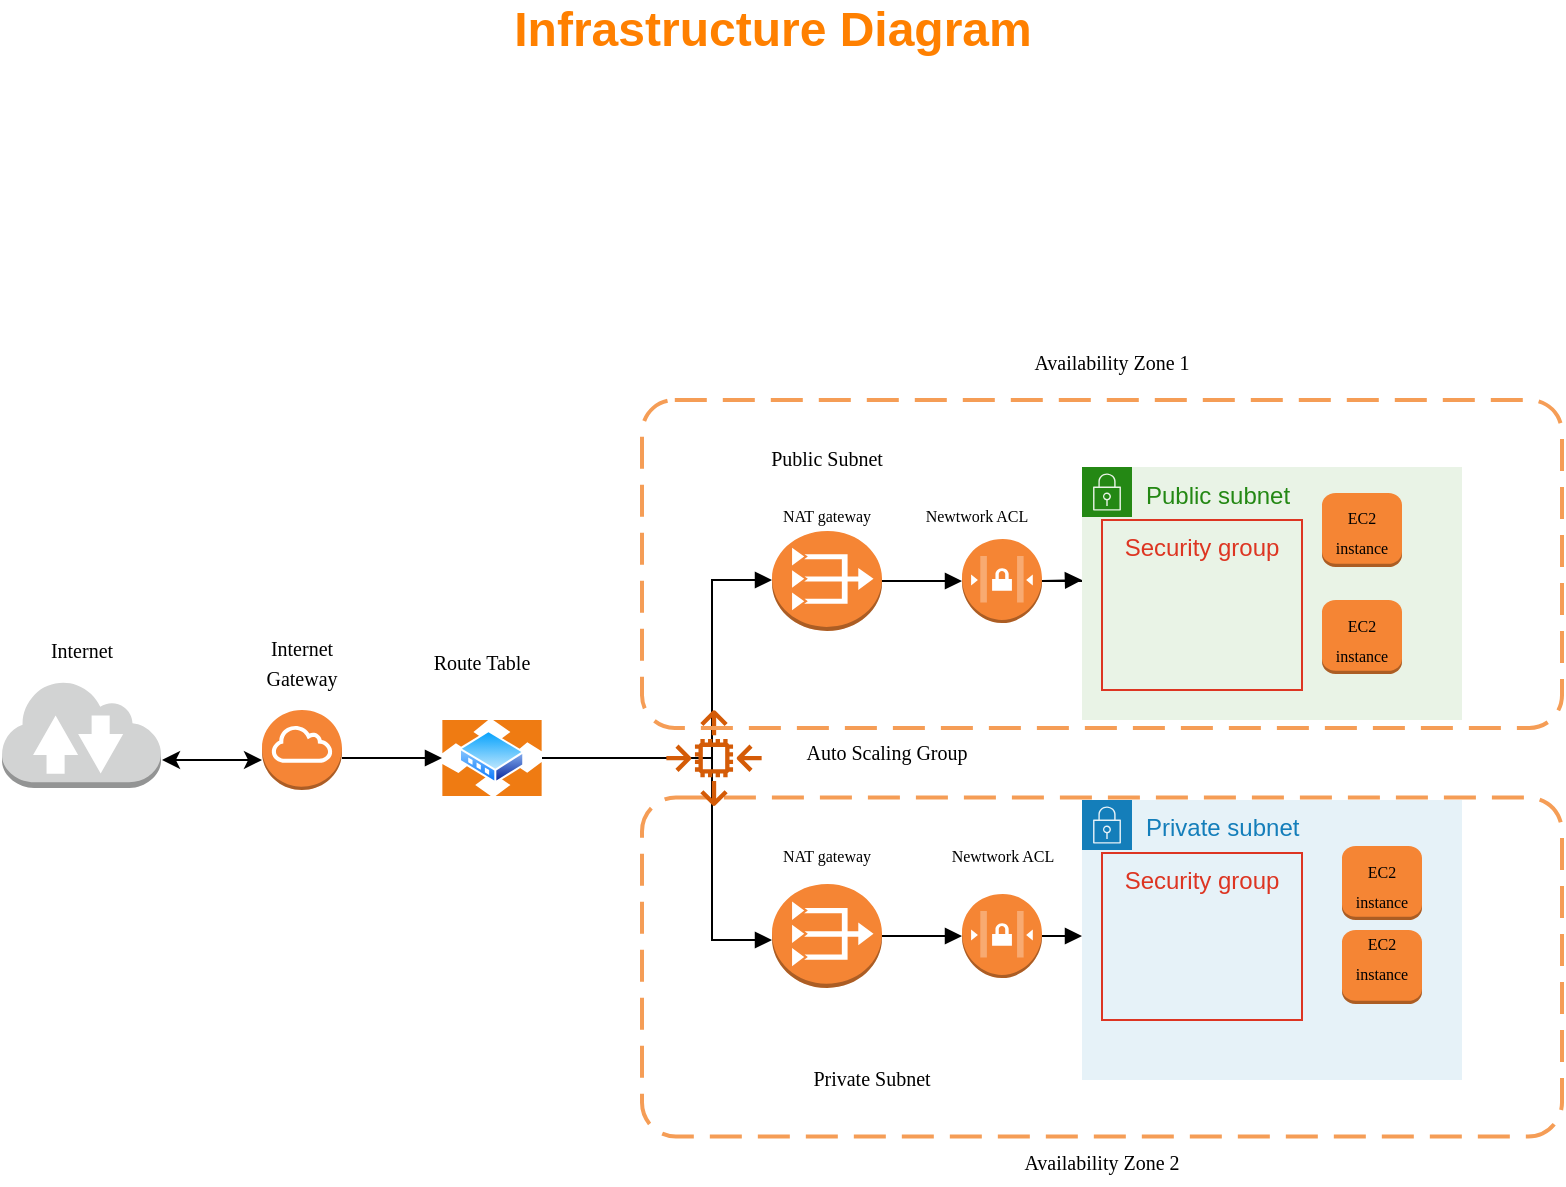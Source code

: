 <mxfile version="18.1.3" type="github">
  <diagram id="OaxhIE-Q87gZ6cyR5LAC" name="Page-1">
    <mxGraphModel dx="2031" dy="1089" grid="1" gridSize="10" guides="1" tooltips="1" connect="1" arrows="1" fold="1" page="1" pageScale="1" pageWidth="850" pageHeight="1100" math="0" shadow="0">
      <root>
        <mxCell id="0" />
        <mxCell id="1" parent="0" />
        <mxCell id="pzSt6tAUdHUx4kiziMoA-40" value="" style="outlineConnect=0;dashed=0;verticalLabelPosition=bottom;verticalAlign=top;align=center;html=1;shape=mxgraph.aws3.internet_2;fillColor=#D2D3D3;gradientColor=none;" parent="1" vertex="1">
          <mxGeometry x="40" y="550" width="79.5" height="54" as="geometry" />
        </mxCell>
        <mxCell id="pzSt6tAUdHUx4kiziMoA-69" value="" style="edgeStyle=orthogonalEdgeStyle;rounded=0;orthogonalLoop=1;jettySize=auto;html=1;endArrow=block;endFill=1;" parent="1" source="pzSt6tAUdHUx4kiziMoA-46" target="pzSt6tAUdHUx4kiziMoA-47" edge="1">
          <mxGeometry relative="1" as="geometry">
            <Array as="points">
              <mxPoint x="220" y="589" />
              <mxPoint x="220" y="589" />
            </Array>
            <mxPoint x="220" y="588" as="sourcePoint" />
          </mxGeometry>
        </mxCell>
        <mxCell id="pzSt6tAUdHUx4kiziMoA-46" value="" style="outlineConnect=0;dashed=0;verticalLabelPosition=bottom;verticalAlign=top;align=center;html=1;shape=mxgraph.aws3.internet_gateway;fillColor=#F58536;gradientColor=none;" parent="1" vertex="1">
          <mxGeometry x="170" y="565" width="40" height="40" as="geometry" />
        </mxCell>
        <mxCell id="pzSt6tAUdHUx4kiziMoA-70" value="" style="edgeStyle=orthogonalEdgeStyle;rounded=0;orthogonalLoop=1;jettySize=auto;html=1;endArrow=block;endFill=1;" parent="1" source="pzSt6tAUdHUx4kiziMoA-47" target="UaW0zsgc5Sa8PaZ4bMCv-12" edge="1">
          <mxGeometry relative="1" as="geometry">
            <Array as="points">
              <mxPoint x="395" y="589" />
              <mxPoint x="395" y="500" />
            </Array>
            <mxPoint x="420" y="500" as="targetPoint" />
          </mxGeometry>
        </mxCell>
        <mxCell id="pzSt6tAUdHUx4kiziMoA-71" value="" style="edgeStyle=orthogonalEdgeStyle;rounded=0;orthogonalLoop=1;jettySize=auto;html=1;endArrow=block;endFill=1;" parent="1" source="pzSt6tAUdHUx4kiziMoA-47" target="UaW0zsgc5Sa8PaZ4bMCv-11" edge="1">
          <mxGeometry relative="1" as="geometry">
            <Array as="points">
              <mxPoint x="395" y="589" />
              <mxPoint x="395" y="680" />
            </Array>
            <mxPoint x="420" y="680" as="targetPoint" />
          </mxGeometry>
        </mxCell>
        <mxCell id="pzSt6tAUdHUx4kiziMoA-47" value="" style="aspect=fixed;perimeter=ellipsePerimeter;html=1;align=center;shadow=0;dashed=0;spacingTop=3;image;image=img/lib/active_directory/router.svg;" parent="1" vertex="1">
          <mxGeometry x="260" y="570" width="50" height="38" as="geometry" />
        </mxCell>
        <mxCell id="pzSt6tAUdHUx4kiziMoA-74" value="" style="edgeStyle=orthogonalEdgeStyle;rounded=0;orthogonalLoop=1;jettySize=auto;html=1;endArrow=block;endFill=1;exitX=1;exitY=0.5;exitDx=0;exitDy=0;exitPerimeter=0;entryX=0;entryY=0.5;entryDx=0;entryDy=0;entryPerimeter=0;" parent="1" source="UaW0zsgc5Sa8PaZ4bMCv-12" edge="1" target="pzSt6tAUdHUx4kiziMoA-50">
          <mxGeometry relative="1" as="geometry">
            <mxPoint x="520" y="505" as="targetPoint" />
            <mxPoint x="495" y="504.5" as="sourcePoint" />
          </mxGeometry>
        </mxCell>
        <mxCell id="pzSt6tAUdHUx4kiziMoA-76" value="" style="edgeStyle=orthogonalEdgeStyle;rounded=0;orthogonalLoop=1;jettySize=auto;html=1;endArrow=block;endFill=1;entryX=0;entryY=0.5;entryDx=0;entryDy=0;entryPerimeter=0;exitX=1;exitY=0.5;exitDx=0;exitDy=0;exitPerimeter=0;" parent="1" source="UaW0zsgc5Sa8PaZ4bMCv-11" target="pzSt6tAUdHUx4kiziMoA-51" edge="1">
          <mxGeometry relative="1" as="geometry">
            <mxPoint x="496.271" y="678" as="sourcePoint" />
          </mxGeometry>
        </mxCell>
        <mxCell id="pzSt6tAUdHUx4kiziMoA-79" value="" style="edgeStyle=orthogonalEdgeStyle;rounded=0;orthogonalLoop=1;jettySize=auto;html=1;endArrow=block;endFill=1;" parent="1" source="pzSt6tAUdHUx4kiziMoA-50" edge="1">
          <mxGeometry relative="1" as="geometry">
            <mxPoint x="580" y="500" as="targetPoint" />
          </mxGeometry>
        </mxCell>
        <mxCell id="pzSt6tAUdHUx4kiziMoA-50" value="" style="outlineConnect=0;dashed=0;verticalLabelPosition=bottom;verticalAlign=top;align=center;html=1;shape=mxgraph.aws3.network_access_controllist;fillColor=#F58534;gradientColor=none;" parent="1" vertex="1">
          <mxGeometry x="520" y="479.5" width="40" height="42" as="geometry" />
        </mxCell>
        <mxCell id="pzSt6tAUdHUx4kiziMoA-80" value="" style="edgeStyle=orthogonalEdgeStyle;rounded=0;orthogonalLoop=1;jettySize=auto;html=1;endArrow=block;endFill=1;" parent="1" source="pzSt6tAUdHUx4kiziMoA-51" edge="1">
          <mxGeometry relative="1" as="geometry">
            <mxPoint x="580" y="678" as="targetPoint" />
            <Array as="points">
              <mxPoint x="580" y="678" />
              <mxPoint x="580" y="678" />
            </Array>
          </mxGeometry>
        </mxCell>
        <mxCell id="pzSt6tAUdHUx4kiziMoA-51" value="" style="outlineConnect=0;dashed=0;verticalLabelPosition=bottom;verticalAlign=top;align=center;html=1;shape=mxgraph.aws3.network_access_controllist;fillColor=#F58534;gradientColor=none;" parent="1" vertex="1">
          <mxGeometry x="520" y="657" width="40" height="42" as="geometry" />
        </mxCell>
        <mxCell id="pzSt6tAUdHUx4kiziMoA-52" value="Public subnet" style="points=[[0,0],[0.25,0],[0.5,0],[0.75,0],[1,0],[1,0.25],[1,0.5],[1,0.75],[1,1],[0.75,1],[0.5,1],[0.25,1],[0,1],[0,0.75],[0,0.5],[0,0.25]];outlineConnect=0;gradientColor=none;html=1;whiteSpace=wrap;fontSize=12;fontStyle=0;container=1;pointerEvents=0;collapsible=0;recursiveResize=0;shape=mxgraph.aws4.group;grIcon=mxgraph.aws4.group_security_group;grStroke=0;strokeColor=#248814;fillColor=#E9F3E6;verticalAlign=top;align=left;spacingLeft=30;fontColor=#248814;dashed=0;" parent="1" vertex="1">
          <mxGeometry x="580" y="443.5" width="190" height="126.5" as="geometry" />
        </mxCell>
        <mxCell id="pzSt6tAUdHUx4kiziMoA-56" value="" style="outlineConnect=0;dashed=0;verticalLabelPosition=bottom;verticalAlign=top;align=center;html=1;shape=mxgraph.aws3.instance;fillColor=#F58534;gradientColor=none;" parent="pzSt6tAUdHUx4kiziMoA-52" vertex="1">
          <mxGeometry x="120" y="13" width="40" height="37" as="geometry" />
        </mxCell>
        <mxCell id="pzSt6tAUdHUx4kiziMoA-54" value="Security group" style="fillColor=none;strokeColor=#DD3522;verticalAlign=top;fontStyle=0;fontColor=#DD3522;" parent="pzSt6tAUdHUx4kiziMoA-52" vertex="1">
          <mxGeometry x="10" y="26.5" width="100" height="85" as="geometry" />
        </mxCell>
        <mxCell id="UaW0zsgc5Sa8PaZ4bMCv-24" value="" style="outlineConnect=0;dashed=0;verticalLabelPosition=bottom;verticalAlign=top;align=center;html=1;shape=mxgraph.aws3.instance;fillColor=#F58534;gradientColor=none;" vertex="1" parent="pzSt6tAUdHUx4kiziMoA-52">
          <mxGeometry x="120" y="66.5" width="40" height="37" as="geometry" />
        </mxCell>
        <mxCell id="UaW0zsgc5Sa8PaZ4bMCv-25" value="&lt;font face=&quot;Verdana&quot; color=&quot;#000000&quot;&gt;&lt;span style=&quot;font-size: 8px;&quot;&gt;EC2 instance&lt;/span&gt;&lt;/font&gt;" style="text;html=1;strokeColor=none;fillColor=none;align=center;verticalAlign=middle;whiteSpace=wrap;rounded=0;fontColor=#FF4A26;" vertex="1" parent="pzSt6tAUdHUx4kiziMoA-52">
          <mxGeometry x="126.25" y="24" width="27.5" height="15" as="geometry" />
        </mxCell>
        <mxCell id="UaW0zsgc5Sa8PaZ4bMCv-31" value="&lt;font face=&quot;Verdana&quot; color=&quot;#000000&quot;&gt;&lt;span style=&quot;font-size: 8px;&quot;&gt;EC2 instance&lt;/span&gt;&lt;/font&gt;" style="text;html=1;strokeColor=none;fillColor=none;align=center;verticalAlign=middle;whiteSpace=wrap;rounded=0;fontColor=#FF4A26;" vertex="1" parent="pzSt6tAUdHUx4kiziMoA-52">
          <mxGeometry x="126.25" y="77.5" width="27.5" height="15" as="geometry" />
        </mxCell>
        <mxCell id="pzSt6tAUdHUx4kiziMoA-53" value="Private subnet" style="points=[[0,0],[0.25,0],[0.5,0],[0.75,0],[1,0],[1,0.25],[1,0.5],[1,0.75],[1,1],[0.75,1],[0.5,1],[0.25,1],[0,1],[0,0.75],[0,0.5],[0,0.25]];outlineConnect=0;gradientColor=none;html=1;whiteSpace=wrap;fontSize=12;fontStyle=0;container=1;pointerEvents=0;collapsible=0;recursiveResize=0;shape=mxgraph.aws4.group;grIcon=mxgraph.aws4.group_security_group;grStroke=0;strokeColor=#147EBA;fillColor=#E6F2F8;verticalAlign=top;align=left;spacingLeft=30;fontColor=#147EBA;dashed=0;" parent="1" vertex="1">
          <mxGeometry x="580" y="610" width="190" height="140" as="geometry" />
        </mxCell>
        <mxCell id="pzSt6tAUdHUx4kiziMoA-55" value="Security group" style="fillColor=none;strokeColor=#DD3522;verticalAlign=top;fontStyle=0;fontColor=#DD3522;" parent="pzSt6tAUdHUx4kiziMoA-53" vertex="1">
          <mxGeometry x="10" y="26.5" width="100" height="83.5" as="geometry" />
        </mxCell>
        <mxCell id="pzSt6tAUdHUx4kiziMoA-59" value="" style="outlineConnect=0;dashed=0;verticalLabelPosition=bottom;verticalAlign=top;align=center;html=1;shape=mxgraph.aws3.instance;fillColor=#F58534;gradientColor=none;" parent="pzSt6tAUdHUx4kiziMoA-53" vertex="1">
          <mxGeometry x="130" y="23" width="40" height="37" as="geometry" />
        </mxCell>
        <mxCell id="UaW0zsgc5Sa8PaZ4bMCv-20" value="" style="outlineConnect=0;dashed=0;verticalLabelPosition=bottom;verticalAlign=top;align=center;html=1;shape=mxgraph.aws3.instance;fillColor=#F58534;gradientColor=none;" vertex="1" parent="pzSt6tAUdHUx4kiziMoA-53">
          <mxGeometry x="130" y="65" width="40" height="37" as="geometry" />
        </mxCell>
        <mxCell id="UaW0zsgc5Sa8PaZ4bMCv-32" value="&lt;font face=&quot;Verdana&quot; color=&quot;#000000&quot;&gt;&lt;span style=&quot;font-size: 8px;&quot;&gt;EC2 instance&lt;/span&gt;&lt;/font&gt;" style="text;html=1;strokeColor=none;fillColor=none;align=center;verticalAlign=middle;whiteSpace=wrap;rounded=0;fontColor=#FF4A26;" vertex="1" parent="pzSt6tAUdHUx4kiziMoA-53">
          <mxGeometry x="136.25" y="34" width="27.5" height="15" as="geometry" />
        </mxCell>
        <mxCell id="UaW0zsgc5Sa8PaZ4bMCv-33" value="&lt;font face=&quot;Verdana&quot; color=&quot;#000000&quot;&gt;&lt;span style=&quot;font-size: 8px;&quot;&gt;EC2 instance&lt;/span&gt;&lt;/font&gt;" style="text;html=1;strokeColor=none;fillColor=none;align=center;verticalAlign=middle;whiteSpace=wrap;rounded=0;fontColor=#FF4A26;" vertex="1" parent="pzSt6tAUdHUx4kiziMoA-53">
          <mxGeometry x="136.25" y="72" width="27.5" height="12.5" as="geometry" />
        </mxCell>
        <object label="" id="pzSt6tAUdHUx4kiziMoA-82">
          <mxCell style="rounded=1;arcSize=10;dashed=1;strokeColor=#F59D56;fillColor=none;gradientColor=none;dashPattern=8 4;strokeWidth=2;" parent="pzSt6tAUdHUx4kiziMoA-53" vertex="1">
            <mxGeometry x="-220" y="-1.25" width="460" height="169.5" as="geometry" />
          </mxCell>
        </object>
        <mxCell id="pzSt6tAUdHUx4kiziMoA-63" value="" style="endArrow=classic;startArrow=classic;html=1;rounded=0;" parent="1" edge="1">
          <mxGeometry width="50" height="50" relative="1" as="geometry">
            <mxPoint x="120" y="590" as="sourcePoint" />
            <mxPoint x="170" y="590" as="targetPoint" />
            <Array as="points" />
          </mxGeometry>
        </mxCell>
        <mxCell id="UaW0zsgc5Sa8PaZ4bMCv-1" value="" style="sketch=0;outlineConnect=0;fontColor=#232F3E;gradientColor=none;fillColor=#D45B07;strokeColor=none;dashed=0;verticalLabelPosition=bottom;verticalAlign=top;align=center;html=1;fontSize=12;fontStyle=0;aspect=fixed;pointerEvents=1;shape=mxgraph.aws4.auto_scaling2;" vertex="1" parent="1">
          <mxGeometry x="372" y="565" width="48" height="48" as="geometry" />
        </mxCell>
        <mxCell id="pzSt6tAUdHUx4kiziMoA-83" value="" style="rounded=1;arcSize=10;dashed=1;strokeColor=#F59D56;fillColor=none;gradientColor=none;dashPattern=8 4;strokeWidth=2;" parent="1" vertex="1">
          <mxGeometry x="360" y="410" width="460" height="164" as="geometry" />
        </mxCell>
        <mxCell id="UaW0zsgc5Sa8PaZ4bMCv-2" value="&lt;font&gt;Infrastructure Diagram&lt;/font&gt;" style="text;strokeColor=none;fillColor=none;html=1;fontSize=24;fontStyle=1;verticalAlign=middle;align=center;fontColor=#FF8000;" vertex="1" parent="1">
          <mxGeometry x="284" y="210" width="281.5" height="30" as="geometry" />
        </mxCell>
        <mxCell id="UaW0zsgc5Sa8PaZ4bMCv-3" value="&lt;font color=&quot;#000000&quot; style=&quot;font-size: 10px;&quot; face=&quot;Verdana&quot;&gt;Internet&lt;/font&gt;" style="text;html=1;strokeColor=none;fillColor=none;align=center;verticalAlign=middle;whiteSpace=wrap;rounded=0;fontColor=#FF4A26;" vertex="1" parent="1">
          <mxGeometry x="49.75" y="520" width="60" height="30" as="geometry" />
        </mxCell>
        <mxCell id="UaW0zsgc5Sa8PaZ4bMCv-6" value="&lt;font color=&quot;#000000&quot; style=&quot;font-size: 10px;&quot; face=&quot;Verdana&quot;&gt;Internet Gateway&lt;/font&gt;" style="text;html=1;strokeColor=none;fillColor=none;align=center;verticalAlign=middle;whiteSpace=wrap;rounded=0;fontColor=#FF4A26;" vertex="1" parent="1">
          <mxGeometry x="160" y="525.5" width="60" height="30" as="geometry" />
        </mxCell>
        <mxCell id="UaW0zsgc5Sa8PaZ4bMCv-7" value="&lt;font color=&quot;#000000&quot; style=&quot;font-size: 10px;&quot; face=&quot;Verdana&quot;&gt;Route Table&lt;/font&gt;" style="text;html=1;strokeColor=none;fillColor=none;align=center;verticalAlign=middle;whiteSpace=wrap;rounded=0;fontColor=#FF4A26;" vertex="1" parent="1">
          <mxGeometry x="250" y="525.5" width="60" height="30" as="geometry" />
        </mxCell>
        <mxCell id="UaW0zsgc5Sa8PaZ4bMCv-8" value="&lt;font color=&quot;#000000&quot; style=&quot;font-size: 10px;&quot; face=&quot;Verdana&quot;&gt;Auto Scaling Group&lt;/font&gt;" style="text;html=1;strokeColor=none;fillColor=none;align=center;verticalAlign=middle;whiteSpace=wrap;rounded=0;fontColor=#FF4A26;" vertex="1" parent="1">
          <mxGeometry x="425" y="581" width="115" height="9" as="geometry" />
        </mxCell>
        <mxCell id="UaW0zsgc5Sa8PaZ4bMCv-9" value="&lt;font color=&quot;#000000&quot; style=&quot;font-size: 10px;&quot; face=&quot;Verdana&quot;&gt;Public Subnet&lt;/font&gt;" style="text;html=1;strokeColor=none;fillColor=none;align=center;verticalAlign=middle;whiteSpace=wrap;rounded=0;fontColor=#FF4A26;" vertex="1" parent="1">
          <mxGeometry x="415" y="427.5" width="75" height="22.5" as="geometry" />
        </mxCell>
        <mxCell id="UaW0zsgc5Sa8PaZ4bMCv-10" value="&lt;font color=&quot;#000000&quot; style=&quot;font-size: 10px;&quot; face=&quot;Verdana&quot;&gt;Private Subnet&lt;/font&gt;" style="text;html=1;strokeColor=none;fillColor=none;align=center;verticalAlign=middle;whiteSpace=wrap;rounded=0;fontColor=#FF4A26;" vertex="1" parent="1">
          <mxGeometry x="418.5" y="737.5" width="111.5" height="22.5" as="geometry" />
        </mxCell>
        <mxCell id="UaW0zsgc5Sa8PaZ4bMCv-11" value="" style="outlineConnect=0;dashed=0;verticalLabelPosition=bottom;verticalAlign=top;align=center;html=1;shape=mxgraph.aws3.vpc_nat_gateway;fillColor=#F58534;gradientColor=none;fontFamily=Verdana;fontSize=10;fontColor=#FF8000;" vertex="1" parent="1">
          <mxGeometry x="425" y="652" width="55" height="52" as="geometry" />
        </mxCell>
        <mxCell id="UaW0zsgc5Sa8PaZ4bMCv-12" value="" style="outlineConnect=0;dashed=0;verticalLabelPosition=bottom;verticalAlign=top;align=center;html=1;shape=mxgraph.aws3.vpc_nat_gateway;fillColor=#F58534;gradientColor=none;fontFamily=Verdana;fontSize=10;fontColor=#FF8000;" vertex="1" parent="1">
          <mxGeometry x="425" y="475.5" width="55" height="50" as="geometry" />
        </mxCell>
        <mxCell id="UaW0zsgc5Sa8PaZ4bMCv-13" value="&lt;font face=&quot;Verdana&quot; color=&quot;#000000&quot;&gt;&lt;span style=&quot;font-size: 8px;&quot;&gt;NAT gateway&lt;/span&gt;&lt;/font&gt;" style="text;html=1;strokeColor=none;fillColor=none;align=center;verticalAlign=middle;whiteSpace=wrap;rounded=0;fontColor=#FF4A26;" vertex="1" parent="1">
          <mxGeometry x="425" y="630" width="55" height="13" as="geometry" />
        </mxCell>
        <mxCell id="UaW0zsgc5Sa8PaZ4bMCv-14" value="&lt;font face=&quot;Verdana&quot; color=&quot;#000000&quot;&gt;&lt;span style=&quot;font-size: 8px;&quot;&gt;Newtwork ACL&lt;/span&gt;&lt;/font&gt;" style="text;html=1;strokeColor=none;fillColor=none;align=center;verticalAlign=middle;whiteSpace=wrap;rounded=0;fontColor=#FF4A26;" vertex="1" parent="1">
          <mxGeometry x="507.5" y="630" width="65" height="13" as="geometry" />
        </mxCell>
        <mxCell id="UaW0zsgc5Sa8PaZ4bMCv-15" value="&lt;font face=&quot;Verdana&quot; color=&quot;#000000&quot;&gt;&lt;span style=&quot;font-size: 8px;&quot;&gt;NAT gateway&lt;/span&gt;&lt;/font&gt;" style="text;html=1;strokeColor=none;fillColor=none;align=center;verticalAlign=middle;whiteSpace=wrap;rounded=0;fontColor=#FF4A26;" vertex="1" parent="1">
          <mxGeometry x="425" y="460" width="55" height="13" as="geometry" />
        </mxCell>
        <mxCell id="UaW0zsgc5Sa8PaZ4bMCv-16" value="&lt;font face=&quot;Verdana&quot; color=&quot;#000000&quot;&gt;&lt;span style=&quot;font-size: 8px;&quot;&gt;Newtwork ACL&lt;/span&gt;&lt;/font&gt;" style="text;html=1;strokeColor=none;fillColor=none;align=center;verticalAlign=middle;whiteSpace=wrap;rounded=0;fontColor=#FF4A26;" vertex="1" parent="1">
          <mxGeometry x="495" y="460" width="65" height="13" as="geometry" />
        </mxCell>
        <mxCell id="UaW0zsgc5Sa8PaZ4bMCv-35" value="&lt;font color=&quot;#000000&quot; style=&quot;font-size: 10px;&quot; face=&quot;Verdana&quot;&gt;Availability Zone 1&lt;/font&gt;" style="text;html=1;strokeColor=none;fillColor=none;align=center;verticalAlign=middle;whiteSpace=wrap;rounded=0;fontColor=#FF4A26;" vertex="1" parent="1">
          <mxGeometry x="540" y="380" width="110" height="22.5" as="geometry" />
        </mxCell>
        <mxCell id="UaW0zsgc5Sa8PaZ4bMCv-36" value="&lt;font color=&quot;#000000&quot; style=&quot;font-size: 10px;&quot; face=&quot;Verdana&quot;&gt;Availability Zone 2&lt;/font&gt;" style="text;html=1;strokeColor=none;fillColor=none;align=center;verticalAlign=middle;whiteSpace=wrap;rounded=0;fontColor=#FF4A26;" vertex="1" parent="1">
          <mxGeometry x="535" y="780" width="110" height="22.5" as="geometry" />
        </mxCell>
      </root>
    </mxGraphModel>
  </diagram>
</mxfile>
